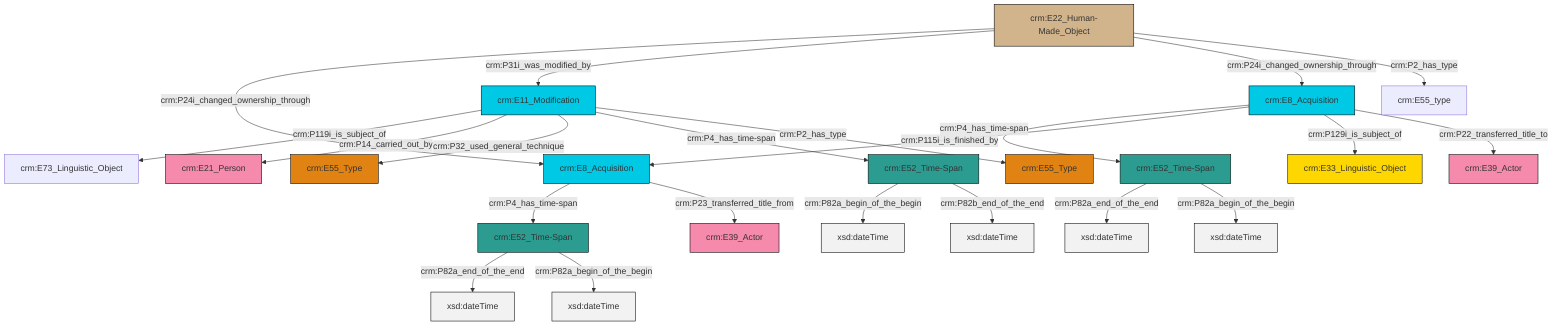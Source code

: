 graph TD
classDef Literal fill:#f2f2f2,stroke:#000000;
classDef CRM_Entity fill:#FFFFFF,stroke:#000000;
classDef Temporal_Entity fill:#00C9E6, stroke:#000000;
classDef Type fill:#E18312, stroke:#000000;
classDef Time-Span fill:#2C9C91, stroke:#000000;
classDef Appellation fill:#FFEB7F, stroke:#000000;
classDef Place fill:#008836, stroke:#000000;
classDef Persistent_Item fill:#B266B2, stroke:#000000;
classDef Conceptual_Object fill:#FFD700, stroke:#000000;
classDef Physical_Thing fill:#D2B48C, stroke:#000000;
classDef Actor fill:#f58aad, stroke:#000000;
classDef PC_Classes fill:#4ce600, stroke:#000000;
classDef Multi fill:#cccccc,stroke:#000000;

2["crm:E52_Time-Span"]:::Time-Span -->|crm:P82a_end_of_the_end| 3[xsd:dateTime]:::Literal
4["crm:E11_Modification"]:::Temporal_Entity -->|crm:P119i_is_subject_of| 5["crm:E73_Linguistic_Object"]:::Default
6["crm:E8_Acquisition"]:::Temporal_Entity -->|crm:P4_has_time-span| 7["crm:E52_Time-Span"]:::Time-Span
4["crm:E11_Modification"]:::Temporal_Entity -->|crm:P14_carried_out_by| 9["crm:E21_Person"]:::Actor
10["crm:E22_Human-Made_Object"]:::Physical_Thing -->|crm:P24i_changed_ownership_through| 6["crm:E8_Acquisition"]:::Temporal_Entity
14["crm:E8_Acquisition"]:::Temporal_Entity -->|crm:P4_has_time-span| 2["crm:E52_Time-Span"]:::Time-Span
10["crm:E22_Human-Made_Object"]:::Physical_Thing -->|crm:P31i_was_modified_by| 4["crm:E11_Modification"]:::Temporal_Entity
7["crm:E52_Time-Span"]:::Time-Span -->|crm:P82a_end_of_the_end| 20[xsd:dateTime]:::Literal
14["crm:E8_Acquisition"]:::Temporal_Entity -->|crm:P115i_is_finished_by| 6["crm:E8_Acquisition"]:::Temporal_Entity
14["crm:E8_Acquisition"]:::Temporal_Entity -->|crm:P129i_is_subject_of| 16["crm:E33_Linguistic_Object"]:::Conceptual_Object
4["crm:E11_Modification"]:::Temporal_Entity -->|crm:P32_used_general_technique| 18["crm:E55_Type"]:::Type
14["crm:E8_Acquisition"]:::Temporal_Entity -->|crm:P22_transferred_title_to| 12["crm:E39_Actor"]:::Actor
4["crm:E11_Modification"]:::Temporal_Entity -->|crm:P4_has_time-span| 22["crm:E52_Time-Span"]:::Time-Span
10["crm:E22_Human-Made_Object"]:::Physical_Thing -->|crm:P24i_changed_ownership_through| 14["crm:E8_Acquisition"]:::Temporal_Entity
22["crm:E52_Time-Span"]:::Time-Span -->|crm:P82a_begin_of_the_begin| 26[xsd:dateTime]:::Literal
6["crm:E8_Acquisition"]:::Temporal_Entity -->|crm:P23_transferred_title_from| 0["crm:E39_Actor"]:::Actor
2["crm:E52_Time-Span"]:::Time-Span -->|crm:P82a_begin_of_the_begin| 30[xsd:dateTime]:::Literal
7["crm:E52_Time-Span"]:::Time-Span -->|crm:P82a_begin_of_the_begin| 32[xsd:dateTime]:::Literal
10["crm:E22_Human-Made_Object"]:::Physical_Thing -->|crm:P2_has_type| 23["crm:E55_type"]:::Default
4["crm:E11_Modification"]:::Temporal_Entity -->|crm:P2_has_type| 27["crm:E55_Type"]:::Type
22["crm:E52_Time-Span"]:::Time-Span -->|crm:P82b_end_of_the_end| 34[xsd:dateTime]:::Literal